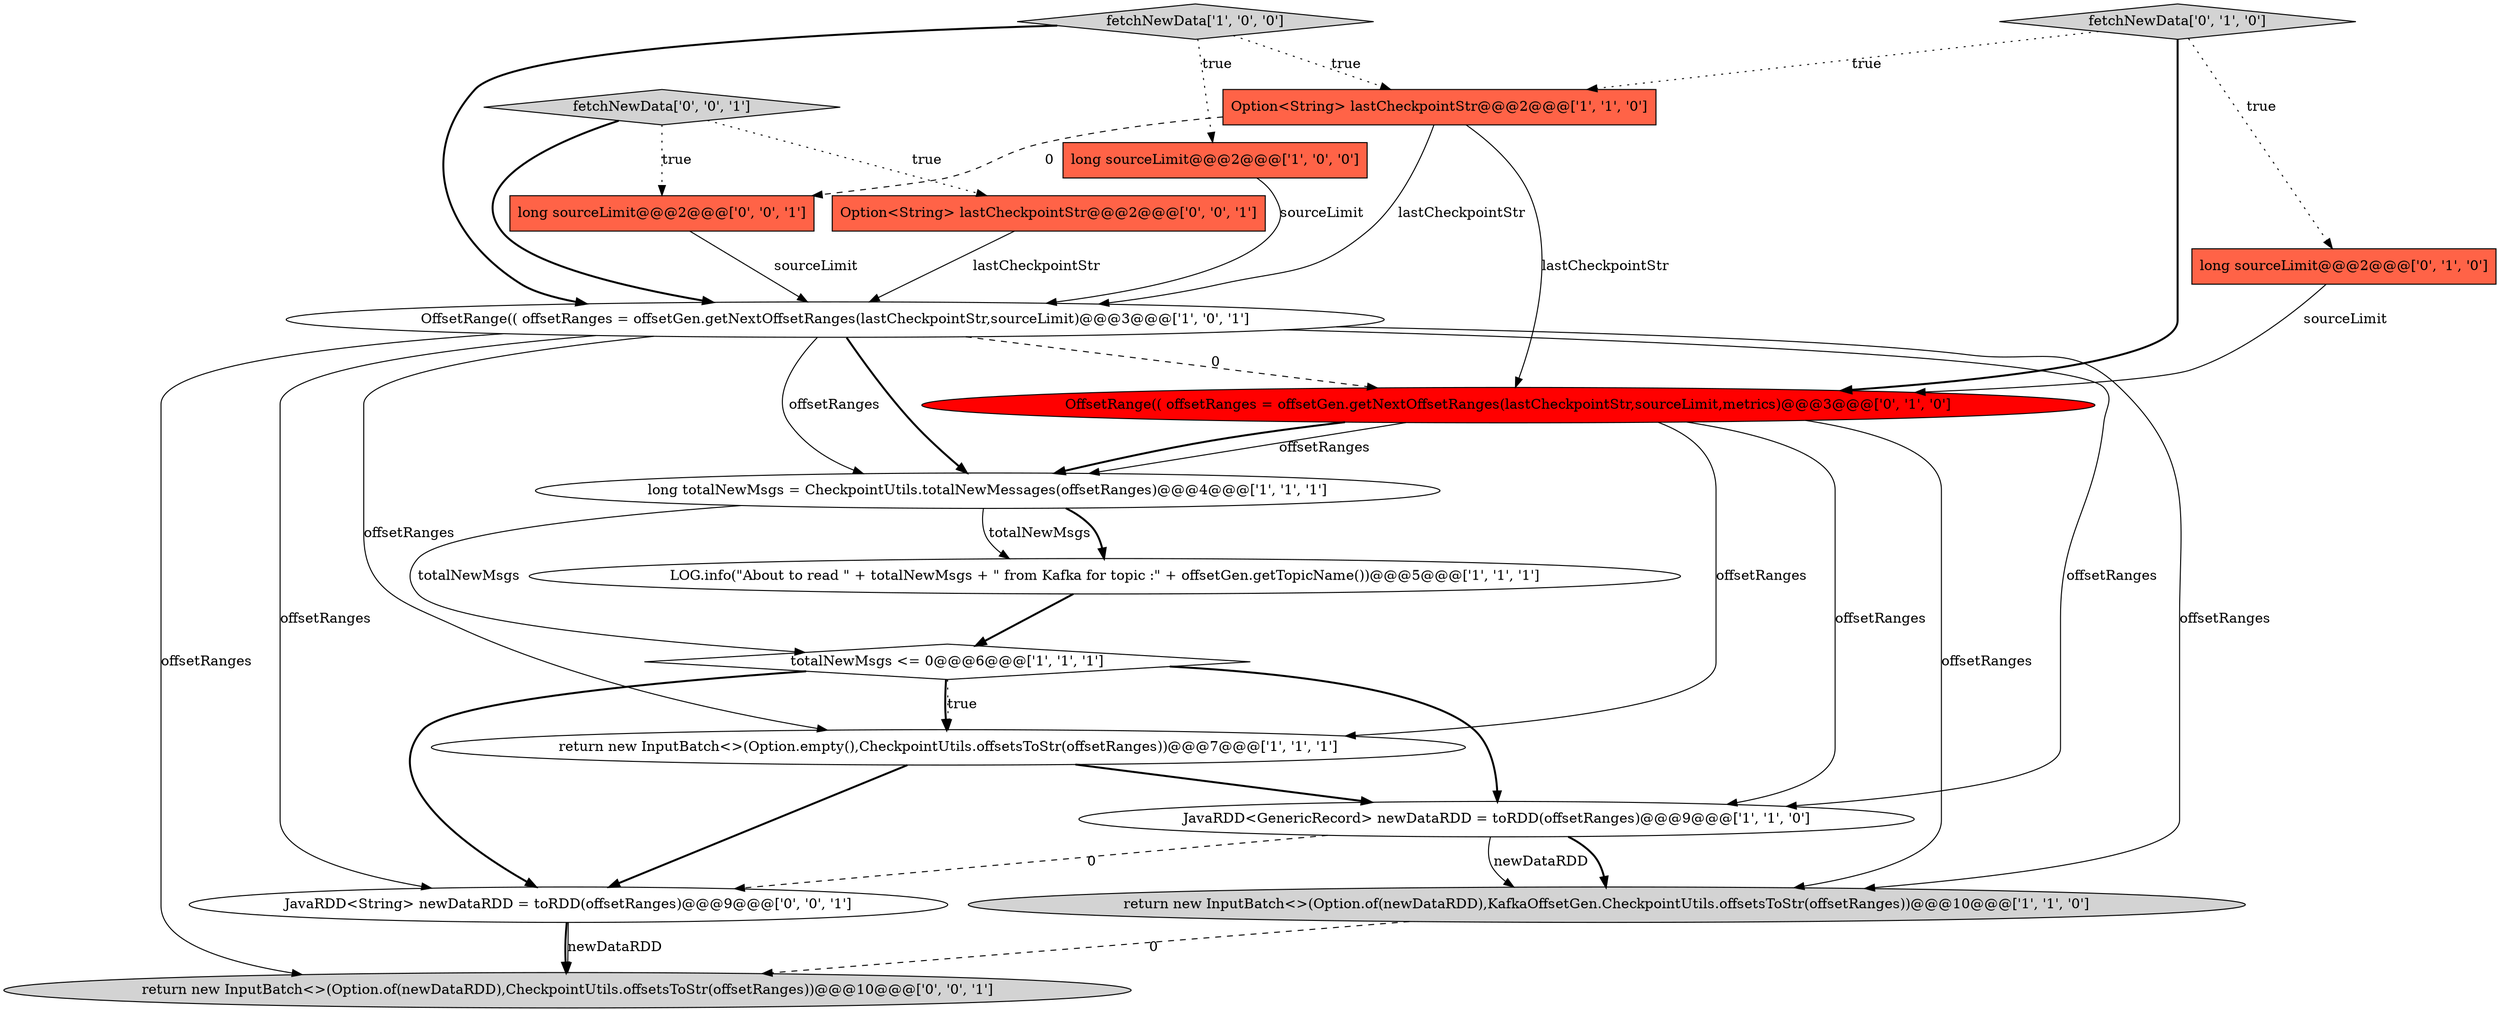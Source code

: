 digraph {
13 [style = filled, label = "Option<String> lastCheckpointStr@@@2@@@['0', '0', '1']", fillcolor = tomato, shape = box image = "AAA0AAABBB3BBB"];
7 [style = filled, label = "fetchNewData['1', '0', '0']", fillcolor = lightgray, shape = diamond image = "AAA0AAABBB1BBB"];
16 [style = filled, label = "fetchNewData['0', '0', '1']", fillcolor = lightgray, shape = diamond image = "AAA0AAABBB3BBB"];
1 [style = filled, label = "long sourceLimit@@@2@@@['1', '0', '0']", fillcolor = tomato, shape = box image = "AAA0AAABBB1BBB"];
14 [style = filled, label = "long sourceLimit@@@2@@@['0', '0', '1']", fillcolor = tomato, shape = box image = "AAA0AAABBB3BBB"];
15 [style = filled, label = "JavaRDD<String> newDataRDD = toRDD(offsetRanges)@@@9@@@['0', '0', '1']", fillcolor = white, shape = ellipse image = "AAA0AAABBB3BBB"];
17 [style = filled, label = "return new InputBatch<>(Option.of(newDataRDD),CheckpointUtils.offsetsToStr(offsetRanges))@@@10@@@['0', '0', '1']", fillcolor = lightgray, shape = ellipse image = "AAA0AAABBB3BBB"];
0 [style = filled, label = "totalNewMsgs <= 0@@@6@@@['1', '1', '1']", fillcolor = white, shape = diamond image = "AAA0AAABBB1BBB"];
3 [style = filled, label = "return new InputBatch<>(Option.of(newDataRDD),KafkaOffsetGen.CheckpointUtils.offsetsToStr(offsetRanges))@@@10@@@['1', '1', '0']", fillcolor = lightgray, shape = ellipse image = "AAA0AAABBB1BBB"];
4 [style = filled, label = "LOG.info(\"About to read \" + totalNewMsgs + \" from Kafka for topic :\" + offsetGen.getTopicName())@@@5@@@['1', '1', '1']", fillcolor = white, shape = ellipse image = "AAA0AAABBB1BBB"];
9 [style = filled, label = "OffsetRange(( offsetRanges = offsetGen.getNextOffsetRanges(lastCheckpointStr,sourceLimit)@@@3@@@['1', '0', '1']", fillcolor = white, shape = ellipse image = "AAA0AAABBB1BBB"];
8 [style = filled, label = "Option<String> lastCheckpointStr@@@2@@@['1', '1', '0']", fillcolor = tomato, shape = box image = "AAA0AAABBB1BBB"];
11 [style = filled, label = "long sourceLimit@@@2@@@['0', '1', '0']", fillcolor = tomato, shape = box image = "AAA0AAABBB2BBB"];
10 [style = filled, label = "OffsetRange(( offsetRanges = offsetGen.getNextOffsetRanges(lastCheckpointStr,sourceLimit,metrics)@@@3@@@['0', '1', '0']", fillcolor = red, shape = ellipse image = "AAA1AAABBB2BBB"];
5 [style = filled, label = "long totalNewMsgs = CheckpointUtils.totalNewMessages(offsetRanges)@@@4@@@['1', '1', '1']", fillcolor = white, shape = ellipse image = "AAA0AAABBB1BBB"];
2 [style = filled, label = "JavaRDD<GenericRecord> newDataRDD = toRDD(offsetRanges)@@@9@@@['1', '1', '0']", fillcolor = white, shape = ellipse image = "AAA0AAABBB1BBB"];
12 [style = filled, label = "fetchNewData['0', '1', '0']", fillcolor = lightgray, shape = diamond image = "AAA0AAABBB2BBB"];
6 [style = filled, label = "return new InputBatch<>(Option.empty(),CheckpointUtils.offsetsToStr(offsetRanges))@@@7@@@['1', '1', '1']", fillcolor = white, shape = ellipse image = "AAA0AAABBB1BBB"];
16->9 [style = bold, label=""];
9->10 [style = dashed, label="0"];
3->17 [style = dashed, label="0"];
5->0 [style = solid, label="totalNewMsgs"];
16->13 [style = dotted, label="true"];
0->6 [style = bold, label=""];
9->3 [style = solid, label="offsetRanges"];
9->15 [style = solid, label="offsetRanges"];
12->8 [style = dotted, label="true"];
2->3 [style = bold, label=""];
0->2 [style = bold, label=""];
11->10 [style = solid, label="sourceLimit"];
8->14 [style = dashed, label="0"];
0->6 [style = dotted, label="true"];
14->9 [style = solid, label="sourceLimit"];
0->15 [style = bold, label=""];
9->5 [style = solid, label="offsetRanges"];
5->4 [style = solid, label="totalNewMsgs"];
9->17 [style = solid, label="offsetRanges"];
4->0 [style = bold, label=""];
10->5 [style = solid, label="offsetRanges"];
6->2 [style = bold, label=""];
6->15 [style = bold, label=""];
12->11 [style = dotted, label="true"];
7->9 [style = bold, label=""];
10->6 [style = solid, label="offsetRanges"];
2->15 [style = dashed, label="0"];
8->9 [style = solid, label="lastCheckpointStr"];
15->17 [style = bold, label=""];
12->10 [style = bold, label=""];
10->5 [style = bold, label=""];
5->4 [style = bold, label=""];
16->14 [style = dotted, label="true"];
15->17 [style = solid, label="newDataRDD"];
10->3 [style = solid, label="offsetRanges"];
9->6 [style = solid, label="offsetRanges"];
9->5 [style = bold, label=""];
2->3 [style = solid, label="newDataRDD"];
9->2 [style = solid, label="offsetRanges"];
7->1 [style = dotted, label="true"];
10->2 [style = solid, label="offsetRanges"];
7->8 [style = dotted, label="true"];
1->9 [style = solid, label="sourceLimit"];
13->9 [style = solid, label="lastCheckpointStr"];
8->10 [style = solid, label="lastCheckpointStr"];
}
